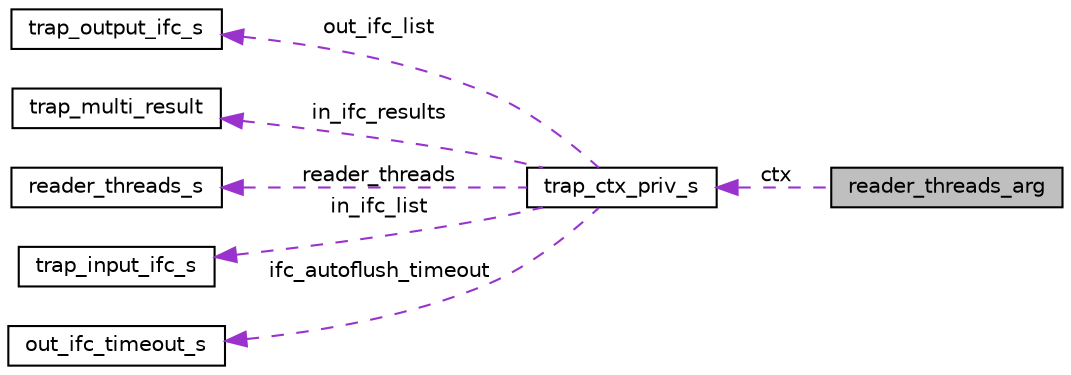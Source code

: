 digraph "reader_threads_arg"
{
  edge [fontname="Helvetica",fontsize="10",labelfontname="Helvetica",labelfontsize="10"];
  node [fontname="Helvetica",fontsize="10",shape=record];
  rankdir="LR";
  Node1 [label="reader_threads_arg",height=0.2,width=0.4,color="black", fillcolor="grey75", style="filled", fontcolor="black"];
  Node2 -> Node1 [dir="back",color="darkorchid3",fontsize="10",style="dashed",label=" ctx" ,fontname="Helvetica"];
  Node2 [label="trap_ctx_priv_s",height=0.2,width=0.4,color="black", fillcolor="white", style="filled",URL="$structtrap__ctx__priv__s.html"];
  Node3 -> Node2 [dir="back",color="darkorchid3",fontsize="10",style="dashed",label=" out_ifc_list" ,fontname="Helvetica"];
  Node3 [label="trap_output_ifc_s",height=0.2,width=0.4,color="black", fillcolor="white", style="filled",URL="$structtrap__output__ifc__s.html"];
  Node4 -> Node2 [dir="back",color="darkorchid3",fontsize="10",style="dashed",label=" in_ifc_results" ,fontname="Helvetica"];
  Node4 [label="trap_multi_result",height=0.2,width=0.4,color="black", fillcolor="white", style="filled",URL="$structtrap__multi__result.html"];
  Node5 -> Node2 [dir="back",color="darkorchid3",fontsize="10",style="dashed",label=" reader_threads" ,fontname="Helvetica"];
  Node5 [label="reader_threads_s",height=0.2,width=0.4,color="black", fillcolor="white", style="filled",URL="$structreader__threads__s.html"];
  Node6 -> Node2 [dir="back",color="darkorchid3",fontsize="10",style="dashed",label=" in_ifc_list" ,fontname="Helvetica"];
  Node6 [label="trap_input_ifc_s",height=0.2,width=0.4,color="black", fillcolor="white", style="filled",URL="$structtrap__input__ifc__s.html"];
  Node7 -> Node2 [dir="back",color="darkorchid3",fontsize="10",style="dashed",label=" ifc_autoflush_timeout" ,fontname="Helvetica"];
  Node7 [label="out_ifc_timeout_s",height=0.2,width=0.4,color="black", fillcolor="white", style="filled",URL="$structout__ifc__timeout__s.html"];
}
